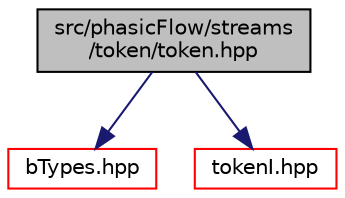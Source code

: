 digraph "src/phasicFlow/streams/token/token.hpp"
{
 // LATEX_PDF_SIZE
  edge [fontname="Helvetica",fontsize="10",labelfontname="Helvetica",labelfontsize="10"];
  node [fontname="Helvetica",fontsize="10",shape=record];
  Node1 [label="src/phasicFlow/streams\l/token/token.hpp",height=0.2,width=0.4,color="black", fillcolor="grey75", style="filled", fontcolor="black",tooltip=" "];
  Node1 -> Node2 [color="midnightblue",fontsize="10",style="solid",fontname="Helvetica"];
  Node2 [label="bTypes.hpp",height=0.2,width=0.4,color="red", fillcolor="white", style="filled",URL="$bTypes_8hpp.html",tooltip=" "];
  Node1 -> Node13 [color="midnightblue",fontsize="10",style="solid",fontname="Helvetica"];
  Node13 [label="tokenI.hpp",height=0.2,width=0.4,color="red", fillcolor="white", style="filled",URL="$tokenI_8hpp.html",tooltip=" "];
}
